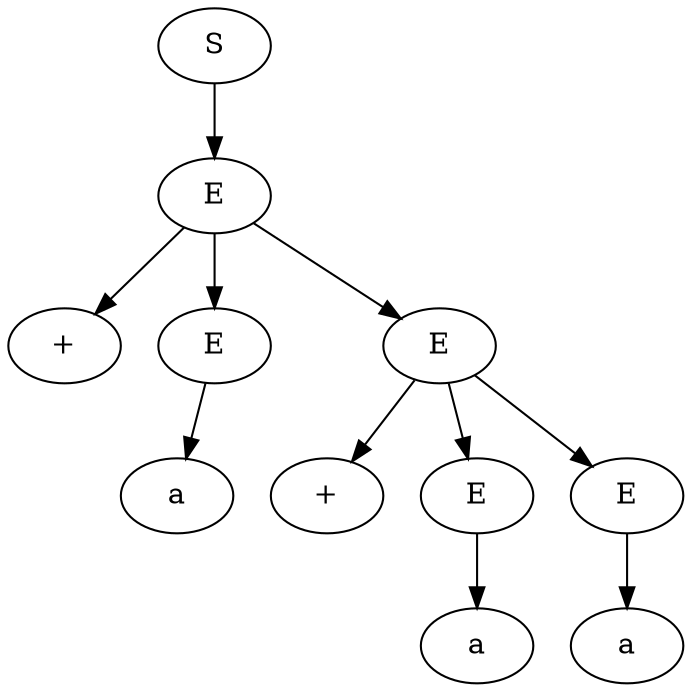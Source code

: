 digraph div_tree1 {
S [label = "S"];
A1 [label = "+"];
A2 [label = "+"];
E1 [label = "E"];
E2 [label = "E"];
E3 [label = "E"];
E4 [label = "E"];
E5 [label = "E"];
L1 [label = "a"];
L2 [label = "a"];
L3 [label = "a"];
S->E1;
E1->E2;
E1->A1;
E1->E3;
E2->L1;
E3->E4;
E3->A2;
E3->E5;
E4->L2;
E5->L3;
}